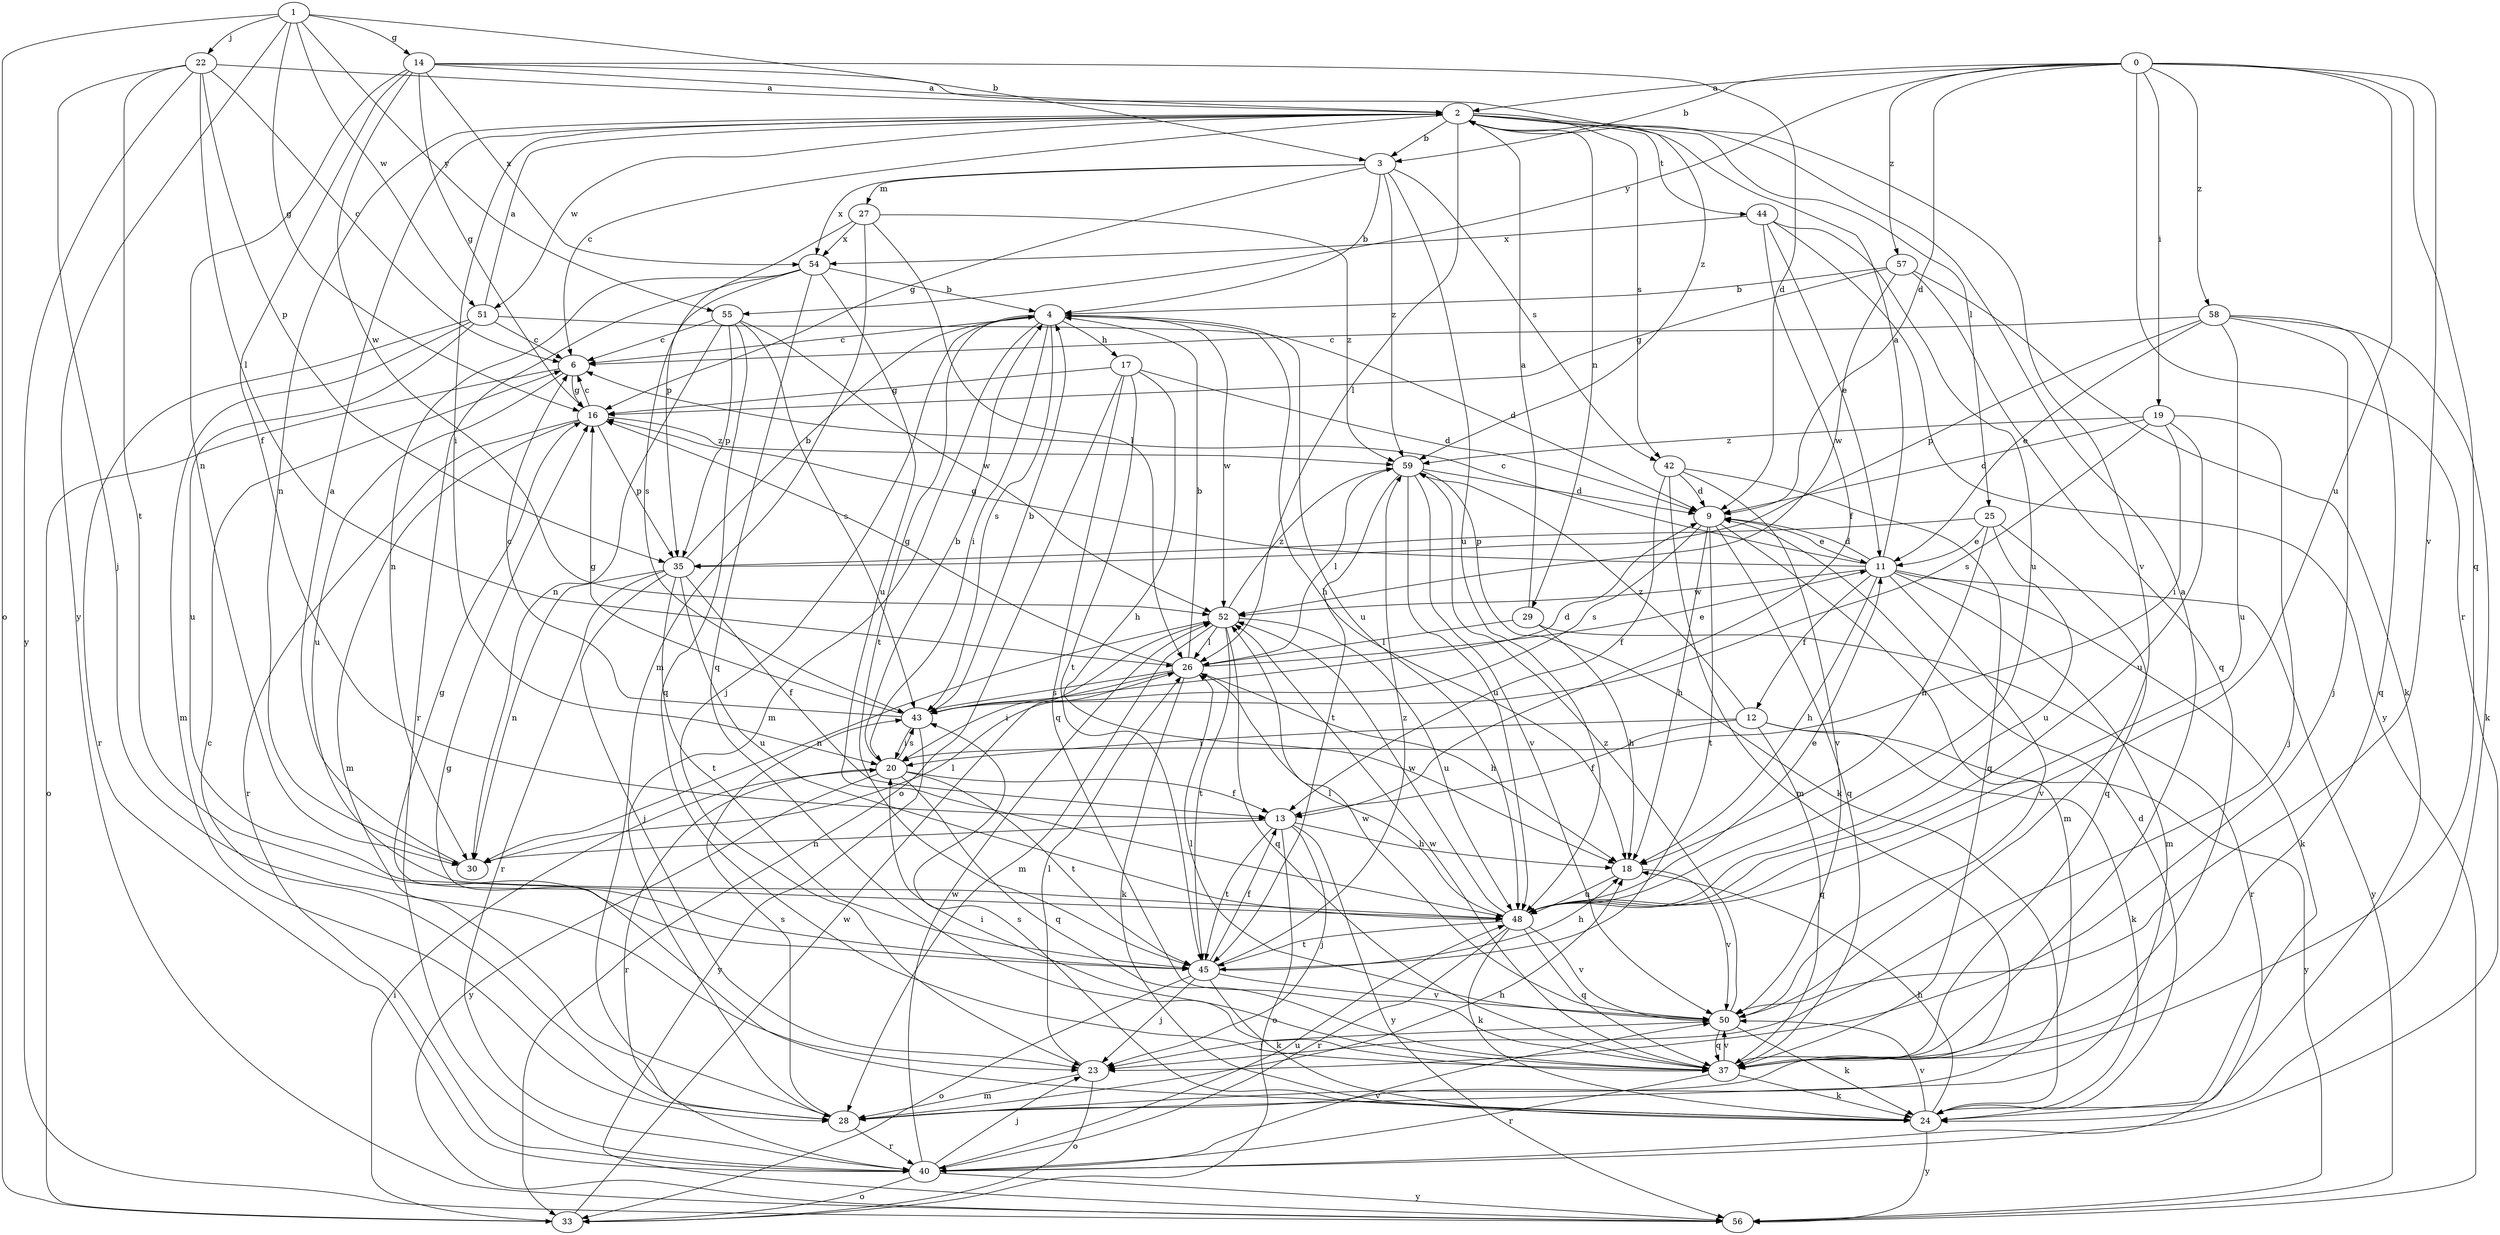 strict digraph  {
0;
1;
2;
3;
4;
6;
9;
11;
12;
13;
14;
16;
17;
18;
19;
20;
22;
23;
24;
25;
26;
27;
28;
29;
30;
33;
35;
37;
40;
42;
43;
44;
45;
48;
50;
51;
52;
54;
55;
56;
57;
58;
59;
0 -> 2  [label=a];
0 -> 3  [label=b];
0 -> 9  [label=d];
0 -> 19  [label=i];
0 -> 37  [label=q];
0 -> 40  [label=r];
0 -> 48  [label=u];
0 -> 50  [label=v];
0 -> 55  [label=y];
0 -> 57  [label=z];
0 -> 58  [label=z];
1 -> 3  [label=b];
1 -> 14  [label=g];
1 -> 16  [label=g];
1 -> 22  [label=j];
1 -> 33  [label=o];
1 -> 51  [label=w];
1 -> 55  [label=y];
1 -> 56  [label=y];
2 -> 3  [label=b];
2 -> 6  [label=c];
2 -> 20  [label=i];
2 -> 25  [label=l];
2 -> 26  [label=l];
2 -> 29  [label=n];
2 -> 30  [label=n];
2 -> 42  [label=s];
2 -> 44  [label=t];
2 -> 50  [label=v];
2 -> 51  [label=w];
3 -> 4  [label=b];
3 -> 16  [label=g];
3 -> 27  [label=m];
3 -> 42  [label=s];
3 -> 48  [label=u];
3 -> 54  [label=x];
3 -> 59  [label=z];
4 -> 6  [label=c];
4 -> 17  [label=h];
4 -> 18  [label=h];
4 -> 20  [label=i];
4 -> 23  [label=j];
4 -> 28  [label=m];
4 -> 43  [label=s];
4 -> 45  [label=t];
4 -> 48  [label=u];
4 -> 52  [label=w];
6 -> 16  [label=g];
6 -> 33  [label=o];
6 -> 48  [label=u];
9 -> 11  [label=e];
9 -> 18  [label=h];
9 -> 28  [label=m];
9 -> 37  [label=q];
9 -> 43  [label=s];
9 -> 45  [label=t];
11 -> 2  [label=a];
11 -> 6  [label=c];
11 -> 9  [label=d];
11 -> 12  [label=f];
11 -> 16  [label=g];
11 -> 18  [label=h];
11 -> 24  [label=k];
11 -> 28  [label=m];
11 -> 50  [label=v];
11 -> 52  [label=w];
11 -> 56  [label=y];
12 -> 13  [label=f];
12 -> 20  [label=i];
12 -> 24  [label=k];
12 -> 37  [label=q];
12 -> 56  [label=y];
12 -> 59  [label=z];
13 -> 18  [label=h];
13 -> 23  [label=j];
13 -> 30  [label=n];
13 -> 33  [label=o];
13 -> 45  [label=t];
13 -> 56  [label=y];
14 -> 2  [label=a];
14 -> 9  [label=d];
14 -> 13  [label=f];
14 -> 16  [label=g];
14 -> 30  [label=n];
14 -> 52  [label=w];
14 -> 54  [label=x];
14 -> 59  [label=z];
16 -> 6  [label=c];
16 -> 28  [label=m];
16 -> 35  [label=p];
16 -> 40  [label=r];
16 -> 59  [label=z];
17 -> 9  [label=d];
17 -> 16  [label=g];
17 -> 18  [label=h];
17 -> 33  [label=o];
17 -> 37  [label=q];
17 -> 45  [label=t];
18 -> 48  [label=u];
18 -> 50  [label=v];
19 -> 9  [label=d];
19 -> 20  [label=i];
19 -> 23  [label=j];
19 -> 43  [label=s];
19 -> 48  [label=u];
19 -> 59  [label=z];
20 -> 4  [label=b];
20 -> 13  [label=f];
20 -> 37  [label=q];
20 -> 40  [label=r];
20 -> 43  [label=s];
20 -> 45  [label=t];
20 -> 56  [label=y];
22 -> 2  [label=a];
22 -> 6  [label=c];
22 -> 23  [label=j];
22 -> 26  [label=l];
22 -> 35  [label=p];
22 -> 45  [label=t];
22 -> 56  [label=y];
23 -> 26  [label=l];
23 -> 28  [label=m];
23 -> 33  [label=o];
24 -> 9  [label=d];
24 -> 16  [label=g];
24 -> 18  [label=h];
24 -> 43  [label=s];
24 -> 50  [label=v];
24 -> 56  [label=y];
25 -> 11  [label=e];
25 -> 18  [label=h];
25 -> 35  [label=p];
25 -> 37  [label=q];
25 -> 48  [label=u];
26 -> 4  [label=b];
26 -> 11  [label=e];
26 -> 16  [label=g];
26 -> 18  [label=h];
26 -> 20  [label=i];
26 -> 24  [label=k];
26 -> 43  [label=s];
27 -> 26  [label=l];
27 -> 28  [label=m];
27 -> 35  [label=p];
27 -> 54  [label=x];
27 -> 59  [label=z];
28 -> 6  [label=c];
28 -> 18  [label=h];
28 -> 40  [label=r];
28 -> 43  [label=s];
29 -> 2  [label=a];
29 -> 18  [label=h];
29 -> 26  [label=l];
29 -> 40  [label=r];
30 -> 2  [label=a];
30 -> 26  [label=l];
33 -> 20  [label=i];
33 -> 52  [label=w];
35 -> 4  [label=b];
35 -> 13  [label=f];
35 -> 23  [label=j];
35 -> 30  [label=n];
35 -> 40  [label=r];
35 -> 45  [label=t];
35 -> 48  [label=u];
37 -> 2  [label=a];
37 -> 20  [label=i];
37 -> 24  [label=k];
37 -> 40  [label=r];
37 -> 50  [label=v];
37 -> 52  [label=w];
40 -> 23  [label=j];
40 -> 33  [label=o];
40 -> 48  [label=u];
40 -> 50  [label=v];
40 -> 52  [label=w];
40 -> 56  [label=y];
42 -> 9  [label=d];
42 -> 13  [label=f];
42 -> 28  [label=m];
42 -> 37  [label=q];
42 -> 50  [label=v];
43 -> 4  [label=b];
43 -> 6  [label=c];
43 -> 9  [label=d];
43 -> 16  [label=g];
43 -> 20  [label=i];
43 -> 56  [label=y];
44 -> 11  [label=e];
44 -> 13  [label=f];
44 -> 48  [label=u];
44 -> 54  [label=x];
44 -> 56  [label=y];
45 -> 13  [label=f];
45 -> 16  [label=g];
45 -> 18  [label=h];
45 -> 23  [label=j];
45 -> 24  [label=k];
45 -> 33  [label=o];
45 -> 50  [label=v];
45 -> 59  [label=z];
48 -> 11  [label=e];
48 -> 24  [label=k];
48 -> 26  [label=l];
48 -> 37  [label=q];
48 -> 40  [label=r];
48 -> 45  [label=t];
48 -> 50  [label=v];
48 -> 52  [label=w];
50 -> 23  [label=j];
50 -> 24  [label=k];
50 -> 26  [label=l];
50 -> 37  [label=q];
50 -> 52  [label=w];
50 -> 59  [label=z];
51 -> 2  [label=a];
51 -> 6  [label=c];
51 -> 9  [label=d];
51 -> 28  [label=m];
51 -> 40  [label=r];
51 -> 48  [label=u];
52 -> 26  [label=l];
52 -> 28  [label=m];
52 -> 30  [label=n];
52 -> 37  [label=q];
52 -> 45  [label=t];
52 -> 48  [label=u];
52 -> 59  [label=z];
54 -> 4  [label=b];
54 -> 30  [label=n];
54 -> 37  [label=q];
54 -> 40  [label=r];
54 -> 43  [label=s];
54 -> 48  [label=u];
55 -> 6  [label=c];
55 -> 30  [label=n];
55 -> 35  [label=p];
55 -> 37  [label=q];
55 -> 43  [label=s];
55 -> 52  [label=w];
57 -> 4  [label=b];
57 -> 16  [label=g];
57 -> 24  [label=k];
57 -> 37  [label=q];
57 -> 52  [label=w];
58 -> 6  [label=c];
58 -> 11  [label=e];
58 -> 23  [label=j];
58 -> 24  [label=k];
58 -> 35  [label=p];
58 -> 37  [label=q];
58 -> 48  [label=u];
59 -> 9  [label=d];
59 -> 24  [label=k];
59 -> 26  [label=l];
59 -> 45  [label=t];
59 -> 48  [label=u];
59 -> 50  [label=v];
}
